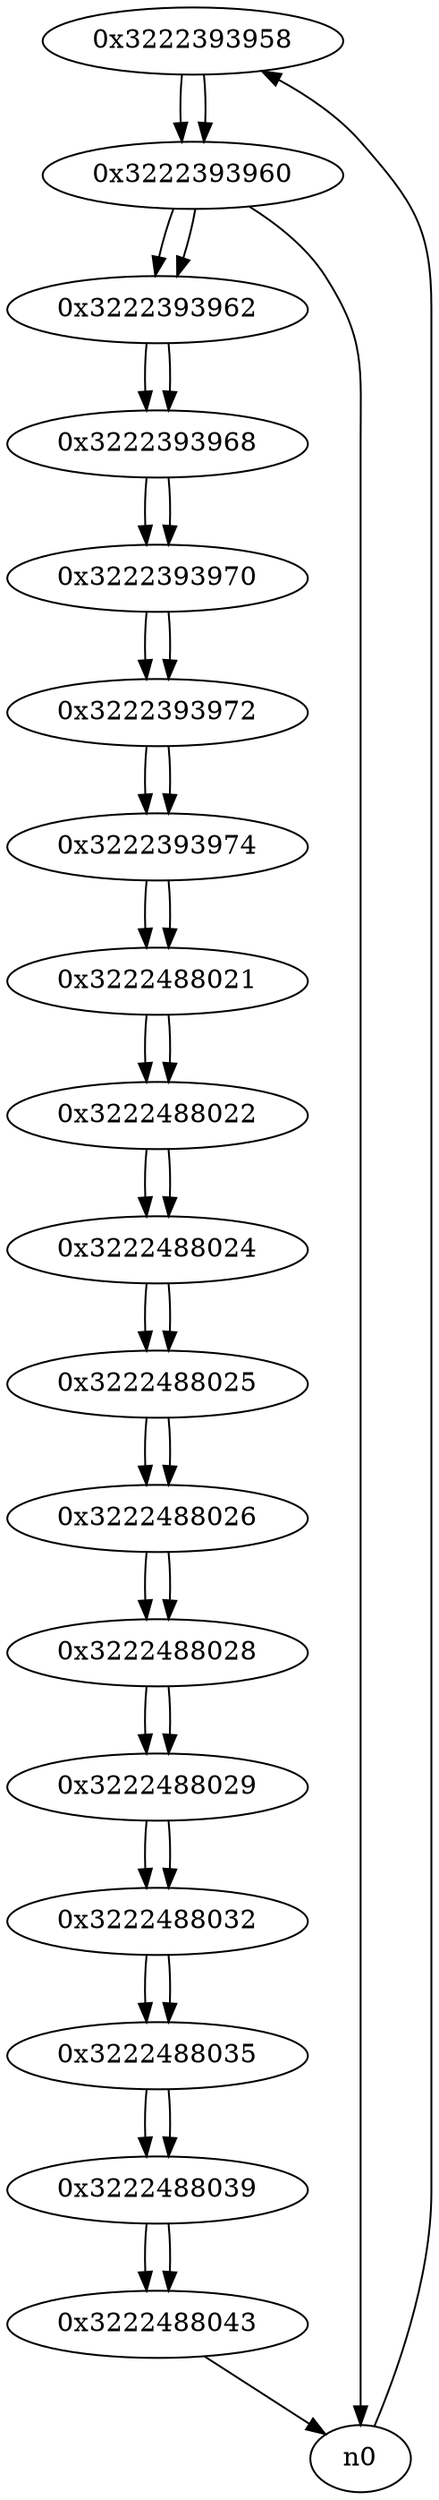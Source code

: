 digraph G{
/* nodes */
  n1 [label="0x3222393958"]
  n2 [label="0x3222393960"]
  n3 [label="0x3222393962"]
  n4 [label="0x3222393968"]
  n5 [label="0x3222393970"]
  n6 [label="0x3222393972"]
  n7 [label="0x3222393974"]
  n8 [label="0x3222488021"]
  n9 [label="0x3222488022"]
  n10 [label="0x3222488024"]
  n11 [label="0x3222488025"]
  n12 [label="0x3222488026"]
  n13 [label="0x3222488028"]
  n14 [label="0x3222488029"]
  n15 [label="0x3222488032"]
  n16 [label="0x3222488035"]
  n17 [label="0x3222488039"]
  n18 [label="0x3222488043"]
/* edges */
n1 -> n2;
n0 -> n1;
n2 -> n3;
n2 -> n0;
n1 -> n2;
n3 -> n4;
n2 -> n3;
n4 -> n5;
n3 -> n4;
n5 -> n6;
n4 -> n5;
n6 -> n7;
n5 -> n6;
n7 -> n8;
n6 -> n7;
n8 -> n9;
n7 -> n8;
n9 -> n10;
n8 -> n9;
n10 -> n11;
n9 -> n10;
n11 -> n12;
n10 -> n11;
n12 -> n13;
n11 -> n12;
n13 -> n14;
n12 -> n13;
n14 -> n15;
n13 -> n14;
n15 -> n16;
n14 -> n15;
n16 -> n17;
n15 -> n16;
n17 -> n18;
n16 -> n17;
n18 -> n0;
n17 -> n18;
}
